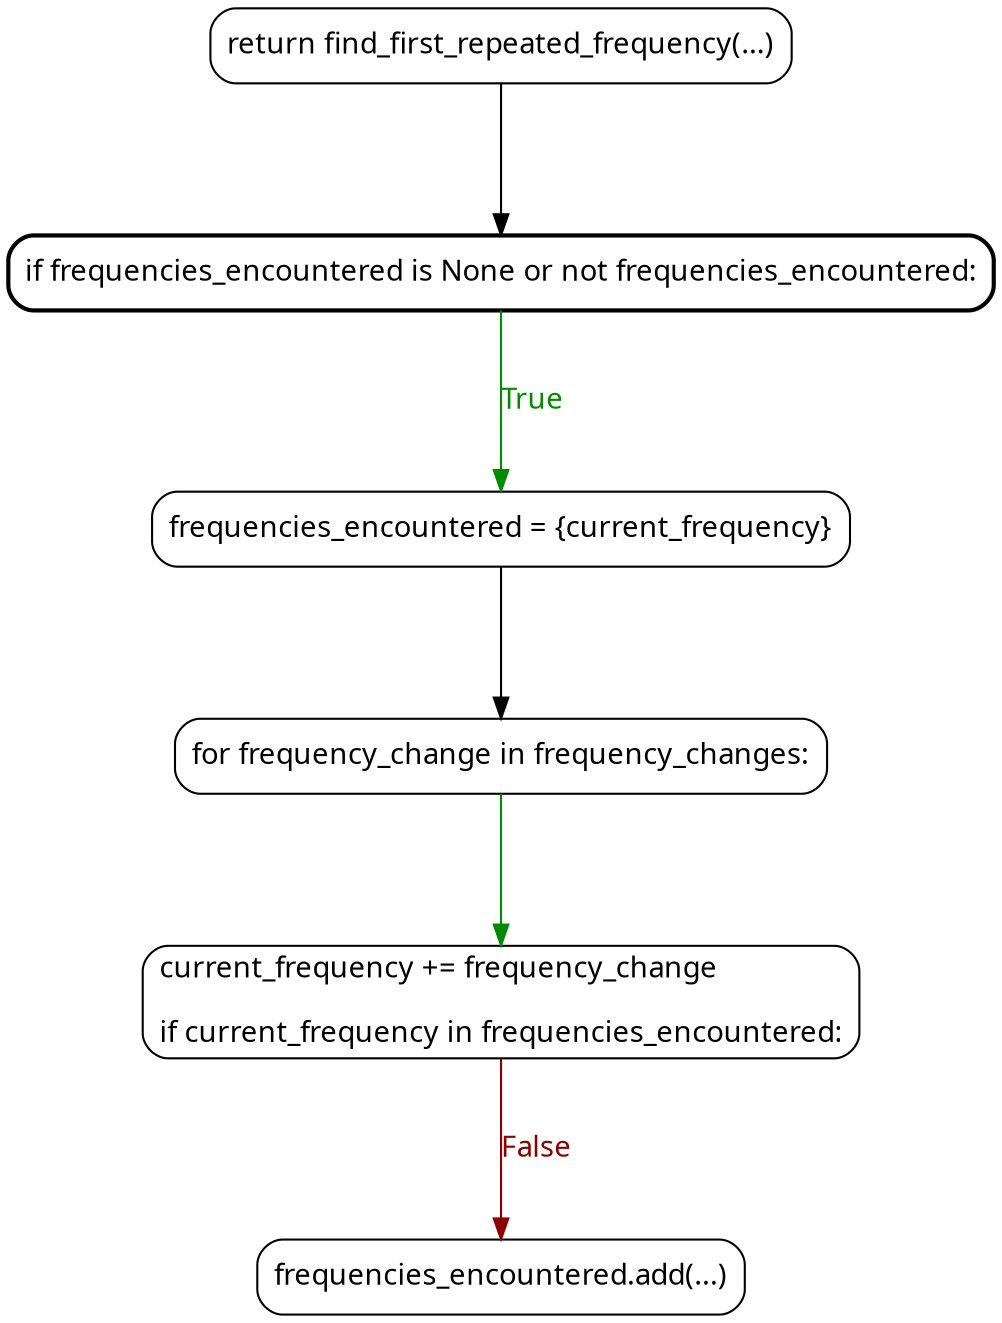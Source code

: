 strict digraph 2 {
    ranksep="1.0";
    node[shape="box",style="rounded",fontname="FiraCode Nerd Font"];
    edge[fontname="FiraCode Nerd Font"];
    4[label="return find_first_repeated_frequency(...)"];
    1[label="if frequencies_encountered is None or not frequencies_encountered:",style="rounded, bold"];
    3[label="frequencies_encountered = {current_frequency}"];
    2[label="for frequency_change in frequency_changes:"];
    5[label="current_frequency += frequency_change\l\lif current_frequency in frequencies_encountered:\l"];
    6[label="frequencies_encountered.add(...)"];
    4 -> 1 ;
    1 -> 3 [label="True",color=green4,fontcolor=green4];
    3 -> 2 ;
    2 -> 5 [color=green4,fontcolor=green4];
    5 -> 6 [label="False",color=red4,fontcolor=red4];
}